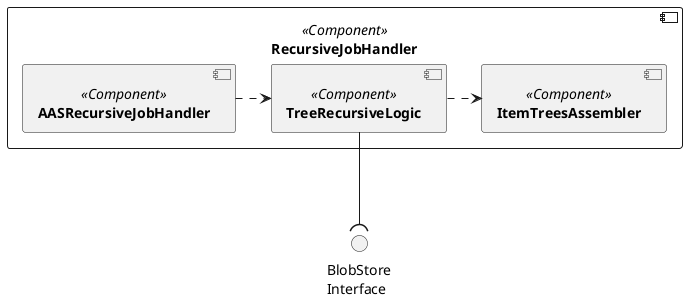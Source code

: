 @startuml
skinparam monochrome true
skinparam shadowing false
skinparam linetype ortho
skinparam defaultFontName "Architects daughter"

 component [**RecursiveJobHandler**] <<Component>> as RecursiveJobHandler {
    component [**AASRecursiveJobHandler**] <<Component>> as AASRecursiveJobHandler
    component [**TreeRecursiveLogic**] <<Component>> as TreeRecursiveLogic
    component [**ItemTreesAssembler**] <<Component>> as ItemTreesAssembler

 }

() "BlobStore\nInterface" as StoreInterface
AASRecursiveJobHandler .> TreeRecursiveLogic
TreeRecursiveLogic .> ItemTreesAssembler
TreeRecursiveLogic --( StoreInterface
@enduml